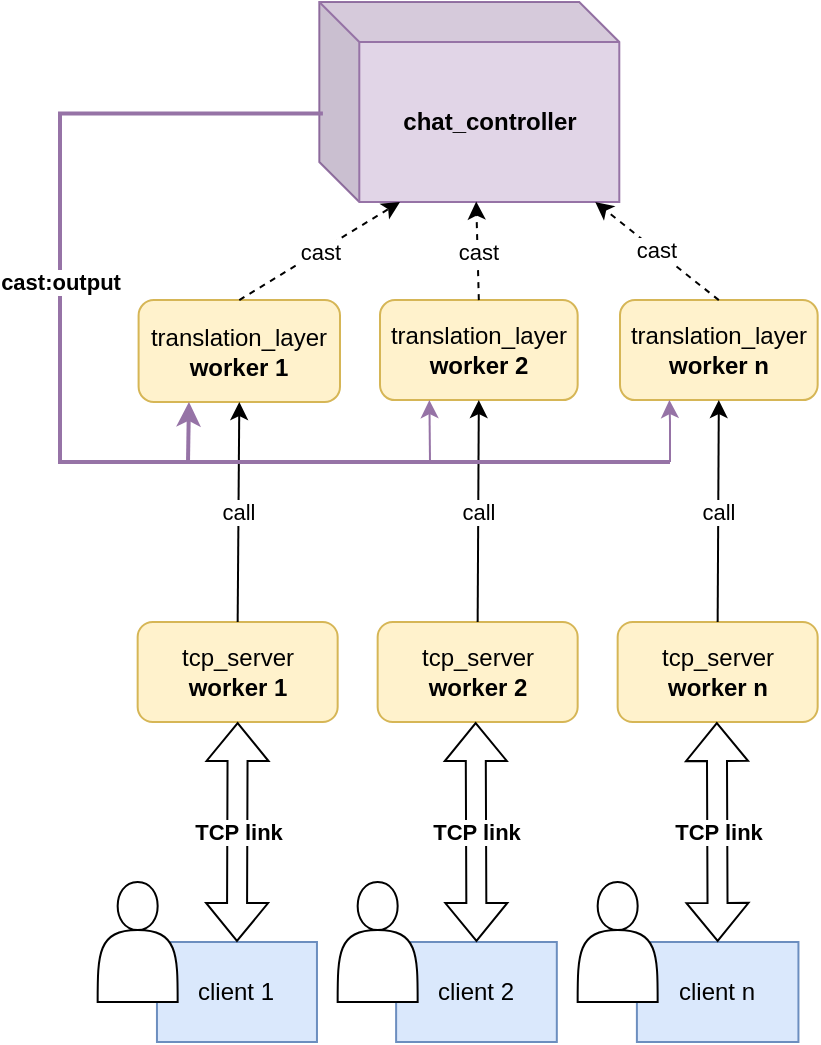 <mxfile version="20.8.18" type="github">
  <diagram name="Page-1" id="0s0AEqWmpsJgKdMsx_v3">
    <mxGraphModel dx="1666" dy="946" grid="1" gridSize="10" guides="1" tooltips="1" connect="1" arrows="1" fold="1" page="1" pageScale="1" pageWidth="850" pageHeight="1100" math="0" shadow="0">
      <root>
        <mxCell id="0" />
        <mxCell id="1" parent="0" />
        <mxCell id="VTjZ96peAMA51dBqPZb--27" value="client 1" style="rounded=0;whiteSpace=wrap;html=1;fillColor=#dae8fc;strokeColor=#6c8ebf;" vertex="1" parent="1">
          <mxGeometry x="368.48" y="750" width="80" height="50" as="geometry" />
        </mxCell>
        <mxCell id="VTjZ96peAMA51dBqPZb--33" value="tcp_server&lt;br&gt;&lt;b&gt;worker 1&lt;/b&gt;" style="rounded=1;whiteSpace=wrap;html=1;fillColor=#fff2cc;strokeColor=#d6b656;" vertex="1" parent="1">
          <mxGeometry x="358.83" y="590" width="100" height="50" as="geometry" />
        </mxCell>
        <mxCell id="VTjZ96peAMA51dBqPZb--37" value="translation_layer&lt;br&gt;&lt;b&gt;worker 1&lt;/b&gt;" style="rounded=1;whiteSpace=wrap;html=1;fillColor=#fff2cc;strokeColor=#d6b656;" vertex="1" parent="1">
          <mxGeometry x="359.3" y="429.05" width="100.7" height="50.95" as="geometry" />
        </mxCell>
        <mxCell id="VTjZ96peAMA51dBqPZb--39" value="call" style="endArrow=classic;html=1;rounded=0;exitX=0.5;exitY=0;exitDx=0;exitDy=0;entryX=0.5;entryY=1;entryDx=0;entryDy=0;" edge="1" parent="1" source="VTjZ96peAMA51dBqPZb--33" target="VTjZ96peAMA51dBqPZb--37">
          <mxGeometry width="50" height="50" relative="1" as="geometry">
            <mxPoint x="550" y="450" as="sourcePoint" />
            <mxPoint x="600" y="400" as="targetPoint" />
          </mxGeometry>
        </mxCell>
        <mxCell id="VTjZ96peAMA51dBqPZb--40" value="tcp_server&lt;br&gt;&lt;b&gt;worker 2&lt;/b&gt;" style="rounded=1;whiteSpace=wrap;html=1;fillColor=#fff2cc;strokeColor=#d6b656;" vertex="1" parent="1">
          <mxGeometry x="478.83" y="590" width="100" height="50" as="geometry" />
        </mxCell>
        <mxCell id="VTjZ96peAMA51dBqPZb--41" value="translation_layer&lt;br&gt;&lt;b&gt;worker 2&lt;/b&gt;" style="rounded=1;whiteSpace=wrap;html=1;fillColor=#fff2cc;strokeColor=#d6b656;" vertex="1" parent="1">
          <mxGeometry x="480" y="429.05" width="98.83" height="50" as="geometry" />
        </mxCell>
        <mxCell id="VTjZ96peAMA51dBqPZb--42" value="call" style="endArrow=classic;html=1;rounded=0;exitX=0.5;exitY=0;exitDx=0;exitDy=0;entryX=0.5;entryY=1;entryDx=0;entryDy=0;" edge="1" parent="1" source="VTjZ96peAMA51dBqPZb--40" target="VTjZ96peAMA51dBqPZb--41">
          <mxGeometry width="50" height="50" relative="1" as="geometry">
            <mxPoint x="518.13" y="460" as="sourcePoint" />
            <mxPoint x="568.13" y="410" as="targetPoint" />
          </mxGeometry>
        </mxCell>
        <mxCell id="VTjZ96peAMA51dBqPZb--43" value="tcp_server&lt;br&gt;&lt;b&gt;worker n&lt;/b&gt;" style="rounded=1;whiteSpace=wrap;html=1;fillColor=#fff2cc;strokeColor=#d6b656;" vertex="1" parent="1">
          <mxGeometry x="598.83" y="590" width="100" height="50" as="geometry" />
        </mxCell>
        <mxCell id="VTjZ96peAMA51dBqPZb--44" value="translation_layer&lt;br style=&quot;border-color: var(--border-color);&quot;&gt;&lt;b style=&quot;border-color: var(--border-color);&quot;&gt;worker n&lt;/b&gt;" style="rounded=1;whiteSpace=wrap;html=1;fillColor=#fff2cc;strokeColor=#d6b656;" vertex="1" parent="1">
          <mxGeometry x="600" y="429.05" width="98.83" height="50" as="geometry" />
        </mxCell>
        <mxCell id="VTjZ96peAMA51dBqPZb--45" value="call" style="endArrow=classic;html=1;rounded=0;exitX=0.5;exitY=0;exitDx=0;exitDy=0;entryX=0.5;entryY=1;entryDx=0;entryDy=0;" edge="1" parent="1" source="VTjZ96peAMA51dBqPZb--43" target="VTjZ96peAMA51dBqPZb--44">
          <mxGeometry width="50" height="50" relative="1" as="geometry">
            <mxPoint x="466.26" y="370" as="sourcePoint" />
            <mxPoint x="516.26" y="320" as="targetPoint" />
          </mxGeometry>
        </mxCell>
        <mxCell id="VTjZ96peAMA51dBqPZb--47" value="client 2" style="rounded=0;whiteSpace=wrap;html=1;fillColor=#dae8fc;strokeColor=#6c8ebf;" vertex="1" parent="1">
          <mxGeometry x="488.06" y="750" width="80.35" height="50" as="geometry" />
        </mxCell>
        <mxCell id="VTjZ96peAMA51dBqPZb--48" value="client n" style="rounded=0;whiteSpace=wrap;html=1;fillColor=#dae8fc;strokeColor=#6c8ebf;" vertex="1" parent="1">
          <mxGeometry x="608.45" y="750" width="80.77" height="50" as="geometry" />
        </mxCell>
        <mxCell id="VTjZ96peAMA51dBqPZb--49" value="chat_controller" style="shape=cube;whiteSpace=wrap;html=1;boundedLbl=1;backgroundOutline=1;darkOpacity=0.05;darkOpacity2=0.1;fillColor=#e1d5e7;strokeColor=#9673a6;fontStyle=1" vertex="1" parent="1">
          <mxGeometry x="449.65" y="280" width="150" height="100" as="geometry" />
        </mxCell>
        <mxCell id="VTjZ96peAMA51dBqPZb--50" value="cast" style="endArrow=classic;dashed=1;html=1;rounded=0;exitX=0.5;exitY=0;exitDx=0;exitDy=0;endFill=1;" edge="1" parent="1" source="VTjZ96peAMA51dBqPZb--37">
          <mxGeometry width="50" height="50" relative="1" as="geometry">
            <mxPoint x="370" y="450" as="sourcePoint" />
            <mxPoint x="490" y="380" as="targetPoint" />
          </mxGeometry>
        </mxCell>
        <mxCell id="VTjZ96peAMA51dBqPZb--51" value="cast" style="endArrow=classic;dashed=1;html=1;rounded=0;exitX=0.5;exitY=0;exitDx=0;exitDy=0;endFill=1;entryX=0.523;entryY=0.998;entryDx=0;entryDy=0;entryPerimeter=0;" edge="1" parent="1" source="VTjZ96peAMA51dBqPZb--41" target="VTjZ96peAMA51dBqPZb--49">
          <mxGeometry width="50" height="50" relative="1" as="geometry">
            <mxPoint x="420" y="439" as="sourcePoint" />
            <mxPoint x="485" y="330" as="targetPoint" />
          </mxGeometry>
        </mxCell>
        <mxCell id="VTjZ96peAMA51dBqPZb--52" value="cast" style="endArrow=classic;dashed=1;html=1;rounded=0;exitX=0.5;exitY=0;exitDx=0;exitDy=0;startArrow=none;startFill=0;endFill=1;" edge="1" parent="1" source="VTjZ96peAMA51dBqPZb--44" target="VTjZ96peAMA51dBqPZb--49">
          <mxGeometry width="50" height="50" relative="1" as="geometry">
            <mxPoint x="430" y="449" as="sourcePoint" />
            <mxPoint x="600" y="380" as="targetPoint" />
          </mxGeometry>
        </mxCell>
        <mxCell id="VTjZ96peAMA51dBqPZb--53" value="" style="shape=actor;whiteSpace=wrap;html=1;" vertex="1" parent="1">
          <mxGeometry x="338.83" y="720" width="40" height="60" as="geometry" />
        </mxCell>
        <mxCell id="VTjZ96peAMA51dBqPZb--54" value="" style="shape=actor;whiteSpace=wrap;html=1;" vertex="1" parent="1">
          <mxGeometry x="578.83" y="720" width="40" height="60" as="geometry" />
        </mxCell>
        <mxCell id="VTjZ96peAMA51dBqPZb--55" value="" style="shape=actor;whiteSpace=wrap;html=1;" vertex="1" parent="1">
          <mxGeometry x="458.83" y="720" width="40" height="60" as="geometry" />
        </mxCell>
        <mxCell id="VTjZ96peAMA51dBqPZb--56" value="&lt;b&gt;TCP link&lt;/b&gt;" style="shape=flexArrow;endArrow=classic;startArrow=classic;html=1;rounded=0;exitX=0.5;exitY=0;exitDx=0;exitDy=0;entryX=0.5;entryY=1;entryDx=0;entryDy=0;" edge="1" parent="1" source="VTjZ96peAMA51dBqPZb--27" target="VTjZ96peAMA51dBqPZb--33">
          <mxGeometry width="100" height="100" relative="1" as="geometry">
            <mxPoint x="338.83" y="560" as="sourcePoint" />
            <mxPoint x="438.83" y="460" as="targetPoint" />
          </mxGeometry>
        </mxCell>
        <mxCell id="VTjZ96peAMA51dBqPZb--57" value="TCP link" style="shape=flexArrow;endArrow=classic;startArrow=classic;html=1;rounded=0;exitX=0.5;exitY=0;exitDx=0;exitDy=0;entryX=0.5;entryY=1;entryDx=0;entryDy=0;fontStyle=1" edge="1" parent="1" source="VTjZ96peAMA51dBqPZb--48">
          <mxGeometry width="100" height="100" relative="1" as="geometry">
            <mxPoint x="648.42" y="720" as="sourcePoint" />
            <mxPoint x="648.42" y="640" as="targetPoint" />
          </mxGeometry>
        </mxCell>
        <mxCell id="VTjZ96peAMA51dBqPZb--58" value="TCP link" style="shape=flexArrow;endArrow=classic;startArrow=classic;html=1;rounded=0;exitX=0.5;exitY=0;exitDx=0;exitDy=0;entryX=0.5;entryY=1;entryDx=0;entryDy=0;fontStyle=1" edge="1" parent="1" source="VTjZ96peAMA51dBqPZb--47">
          <mxGeometry width="100" height="100" relative="1" as="geometry">
            <mxPoint x="527.83" y="720" as="sourcePoint" />
            <mxPoint x="527.83" y="640" as="targetPoint" />
          </mxGeometry>
        </mxCell>
        <mxCell id="VTjZ96peAMA51dBqPZb--64" value="&lt;b&gt;cast:output&lt;/b&gt;" style="edgeStyle=elbowEdgeStyle;elbow=horizontal;endArrow=none;html=1;curved=0;rounded=0;endSize=8;startSize=8;exitX=0.012;exitY=0.557;exitDx=0;exitDy=0;exitPerimeter=0;endFill=0;targetPerimeterSpacing=1;strokeWidth=2;fillColor=#e1d5e7;strokeColor=#9673a6;" edge="1" parent="1" source="VTjZ96peAMA51dBqPZb--49">
          <mxGeometry x="-0.293" width="50" height="50" relative="1" as="geometry">
            <mxPoint x="440" y="320" as="sourcePoint" />
            <mxPoint x="625" y="510" as="targetPoint" />
            <Array as="points">
              <mxPoint x="320" y="420" />
            </Array>
            <mxPoint as="offset" />
          </mxGeometry>
        </mxCell>
        <mxCell id="VTjZ96peAMA51dBqPZb--65" value="" style="endArrow=classic;html=1;rounded=0;entryX=0.25;entryY=1;entryDx=0;entryDy=0;fillColor=#e1d5e7;strokeColor=#9673a6;" edge="1" parent="1" target="VTjZ96peAMA51dBqPZb--44">
          <mxGeometry width="50" height="50" relative="1" as="geometry">
            <mxPoint x="625" y="510" as="sourcePoint" />
            <mxPoint x="420" y="400" as="targetPoint" />
            <Array as="points">
              <mxPoint x="625" y="500" />
              <mxPoint x="625" y="490" />
            </Array>
          </mxGeometry>
        </mxCell>
        <mxCell id="VTjZ96peAMA51dBqPZb--66" value="" style="endArrow=classic;html=1;rounded=0;entryX=0.25;entryY=1;entryDx=0;entryDy=0;fillColor=#e1d5e7;strokeColor=#9673a6;" edge="1" parent="1" target="VTjZ96peAMA51dBqPZb--41">
          <mxGeometry width="50" height="50" relative="1" as="geometry">
            <mxPoint x="505" y="510" as="sourcePoint" />
            <mxPoint x="498.83" y="490" as="targetPoint" />
          </mxGeometry>
        </mxCell>
        <mxCell id="VTjZ96peAMA51dBqPZb--67" value="" style="endArrow=classic;html=1;rounded=0;entryX=0.25;entryY=1;entryDx=0;entryDy=0;strokeWidth=2;fillColor=#e1d5e7;strokeColor=#9673a6;" edge="1" parent="1" target="VTjZ96peAMA51dBqPZb--37">
          <mxGeometry width="50" height="50" relative="1" as="geometry">
            <mxPoint x="384" y="510" as="sourcePoint" />
            <mxPoint x="390" y="480" as="targetPoint" />
          </mxGeometry>
        </mxCell>
      </root>
    </mxGraphModel>
  </diagram>
</mxfile>
